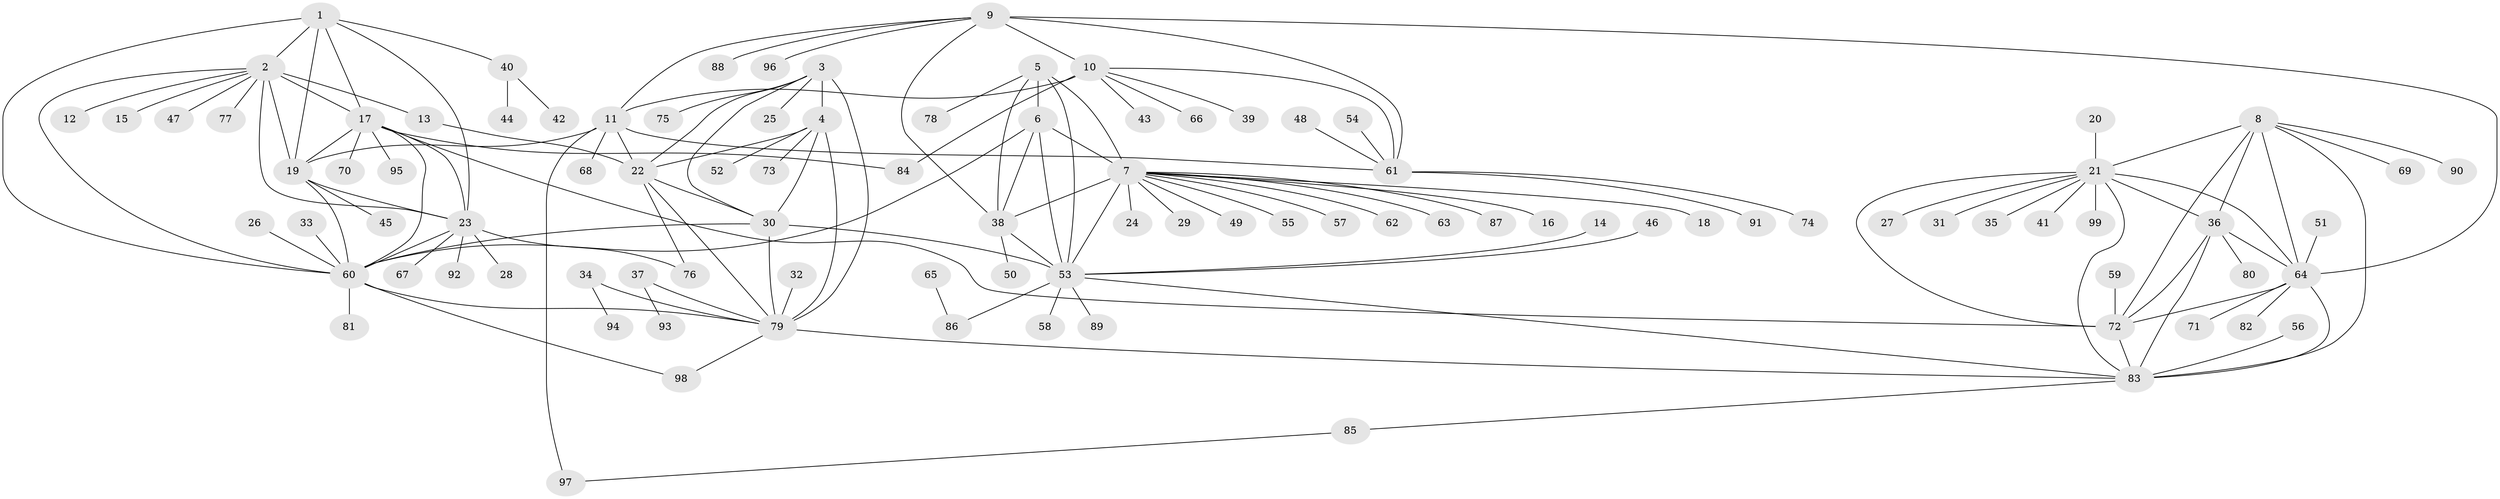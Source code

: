 // original degree distribution, {8: 0.05, 7: 0.05, 14: 0.014285714285714285, 11: 0.05, 9: 0.04285714285714286, 10: 0.007142857142857143, 13: 0.014285714285714285, 6: 0.02142857142857143, 2: 0.15, 1: 0.5714285714285714, 3: 0.02857142857142857}
// Generated by graph-tools (version 1.1) at 2025/37/03/04/25 23:37:41]
// undirected, 99 vertices, 145 edges
graph export_dot {
  node [color=gray90,style=filled];
  1;
  2;
  3;
  4;
  5;
  6;
  7;
  8;
  9;
  10;
  11;
  12;
  13;
  14;
  15;
  16;
  17;
  18;
  19;
  20;
  21;
  22;
  23;
  24;
  25;
  26;
  27;
  28;
  29;
  30;
  31;
  32;
  33;
  34;
  35;
  36;
  37;
  38;
  39;
  40;
  41;
  42;
  43;
  44;
  45;
  46;
  47;
  48;
  49;
  50;
  51;
  52;
  53;
  54;
  55;
  56;
  57;
  58;
  59;
  60;
  61;
  62;
  63;
  64;
  65;
  66;
  67;
  68;
  69;
  70;
  71;
  72;
  73;
  74;
  75;
  76;
  77;
  78;
  79;
  80;
  81;
  82;
  83;
  84;
  85;
  86;
  87;
  88;
  89;
  90;
  91;
  92;
  93;
  94;
  95;
  96;
  97;
  98;
  99;
  1 -- 2 [weight=2.0];
  1 -- 17 [weight=1.0];
  1 -- 19 [weight=1.0];
  1 -- 23 [weight=1.0];
  1 -- 40 [weight=1.0];
  1 -- 60 [weight=1.0];
  2 -- 12 [weight=1.0];
  2 -- 13 [weight=1.0];
  2 -- 15 [weight=1.0];
  2 -- 17 [weight=2.0];
  2 -- 19 [weight=2.0];
  2 -- 23 [weight=2.0];
  2 -- 47 [weight=1.0];
  2 -- 60 [weight=2.0];
  2 -- 77 [weight=1.0];
  3 -- 4 [weight=4.0];
  3 -- 22 [weight=2.0];
  3 -- 25 [weight=1.0];
  3 -- 30 [weight=2.0];
  3 -- 75 [weight=1.0];
  3 -- 79 [weight=2.0];
  4 -- 22 [weight=2.0];
  4 -- 30 [weight=2.0];
  4 -- 52 [weight=1.0];
  4 -- 73 [weight=1.0];
  4 -- 79 [weight=2.0];
  5 -- 6 [weight=2.0];
  5 -- 7 [weight=4.0];
  5 -- 38 [weight=2.0];
  5 -- 53 [weight=2.0];
  5 -- 78 [weight=1.0];
  6 -- 7 [weight=2.0];
  6 -- 38 [weight=1.0];
  6 -- 53 [weight=1.0];
  6 -- 60 [weight=1.0];
  7 -- 16 [weight=1.0];
  7 -- 18 [weight=1.0];
  7 -- 24 [weight=1.0];
  7 -- 29 [weight=1.0];
  7 -- 38 [weight=2.0];
  7 -- 49 [weight=1.0];
  7 -- 53 [weight=2.0];
  7 -- 55 [weight=1.0];
  7 -- 57 [weight=1.0];
  7 -- 62 [weight=1.0];
  7 -- 63 [weight=1.0];
  7 -- 87 [weight=1.0];
  8 -- 21 [weight=2.0];
  8 -- 36 [weight=2.0];
  8 -- 64 [weight=2.0];
  8 -- 69 [weight=1.0];
  8 -- 72 [weight=2.0];
  8 -- 83 [weight=2.0];
  8 -- 90 [weight=1.0];
  9 -- 10 [weight=4.0];
  9 -- 11 [weight=4.0];
  9 -- 38 [weight=1.0];
  9 -- 61 [weight=2.0];
  9 -- 64 [weight=1.0];
  9 -- 88 [weight=1.0];
  9 -- 96 [weight=1.0];
  10 -- 11 [weight=4.0];
  10 -- 39 [weight=1.0];
  10 -- 43 [weight=1.0];
  10 -- 61 [weight=2.0];
  10 -- 66 [weight=1.0];
  10 -- 84 [weight=1.0];
  11 -- 19 [weight=1.0];
  11 -- 22 [weight=1.0];
  11 -- 61 [weight=2.0];
  11 -- 68 [weight=1.0];
  11 -- 97 [weight=1.0];
  13 -- 22 [weight=1.0];
  14 -- 53 [weight=1.0];
  17 -- 19 [weight=1.0];
  17 -- 23 [weight=1.0];
  17 -- 60 [weight=1.0];
  17 -- 70 [weight=1.0];
  17 -- 72 [weight=1.0];
  17 -- 84 [weight=1.0];
  17 -- 95 [weight=1.0];
  19 -- 23 [weight=1.0];
  19 -- 45 [weight=1.0];
  19 -- 60 [weight=1.0];
  20 -- 21 [weight=1.0];
  21 -- 27 [weight=1.0];
  21 -- 31 [weight=1.0];
  21 -- 35 [weight=1.0];
  21 -- 36 [weight=1.0];
  21 -- 41 [weight=1.0];
  21 -- 64 [weight=1.0];
  21 -- 72 [weight=1.0];
  21 -- 83 [weight=1.0];
  21 -- 99 [weight=1.0];
  22 -- 30 [weight=1.0];
  22 -- 76 [weight=1.0];
  22 -- 79 [weight=1.0];
  23 -- 28 [weight=1.0];
  23 -- 60 [weight=1.0];
  23 -- 67 [weight=1.0];
  23 -- 76 [weight=1.0];
  23 -- 92 [weight=1.0];
  26 -- 60 [weight=1.0];
  30 -- 53 [weight=1.0];
  30 -- 60 [weight=1.0];
  30 -- 79 [weight=1.0];
  32 -- 79 [weight=1.0];
  33 -- 60 [weight=1.0];
  34 -- 79 [weight=1.0];
  34 -- 94 [weight=1.0];
  36 -- 64 [weight=1.0];
  36 -- 72 [weight=1.0];
  36 -- 80 [weight=1.0];
  36 -- 83 [weight=1.0];
  37 -- 79 [weight=1.0];
  37 -- 93 [weight=1.0];
  38 -- 50 [weight=1.0];
  38 -- 53 [weight=1.0];
  40 -- 42 [weight=1.0];
  40 -- 44 [weight=1.0];
  46 -- 53 [weight=1.0];
  48 -- 61 [weight=1.0];
  51 -- 64 [weight=1.0];
  53 -- 58 [weight=1.0];
  53 -- 83 [weight=1.0];
  53 -- 86 [weight=1.0];
  53 -- 89 [weight=1.0];
  54 -- 61 [weight=1.0];
  56 -- 83 [weight=1.0];
  59 -- 72 [weight=1.0];
  60 -- 79 [weight=1.0];
  60 -- 81 [weight=1.0];
  60 -- 98 [weight=1.0];
  61 -- 74 [weight=1.0];
  61 -- 91 [weight=1.0];
  64 -- 71 [weight=1.0];
  64 -- 72 [weight=1.0];
  64 -- 82 [weight=1.0];
  64 -- 83 [weight=1.0];
  65 -- 86 [weight=1.0];
  72 -- 83 [weight=1.0];
  79 -- 83 [weight=1.0];
  79 -- 98 [weight=1.0];
  83 -- 85 [weight=1.0];
  85 -- 97 [weight=1.0];
}
